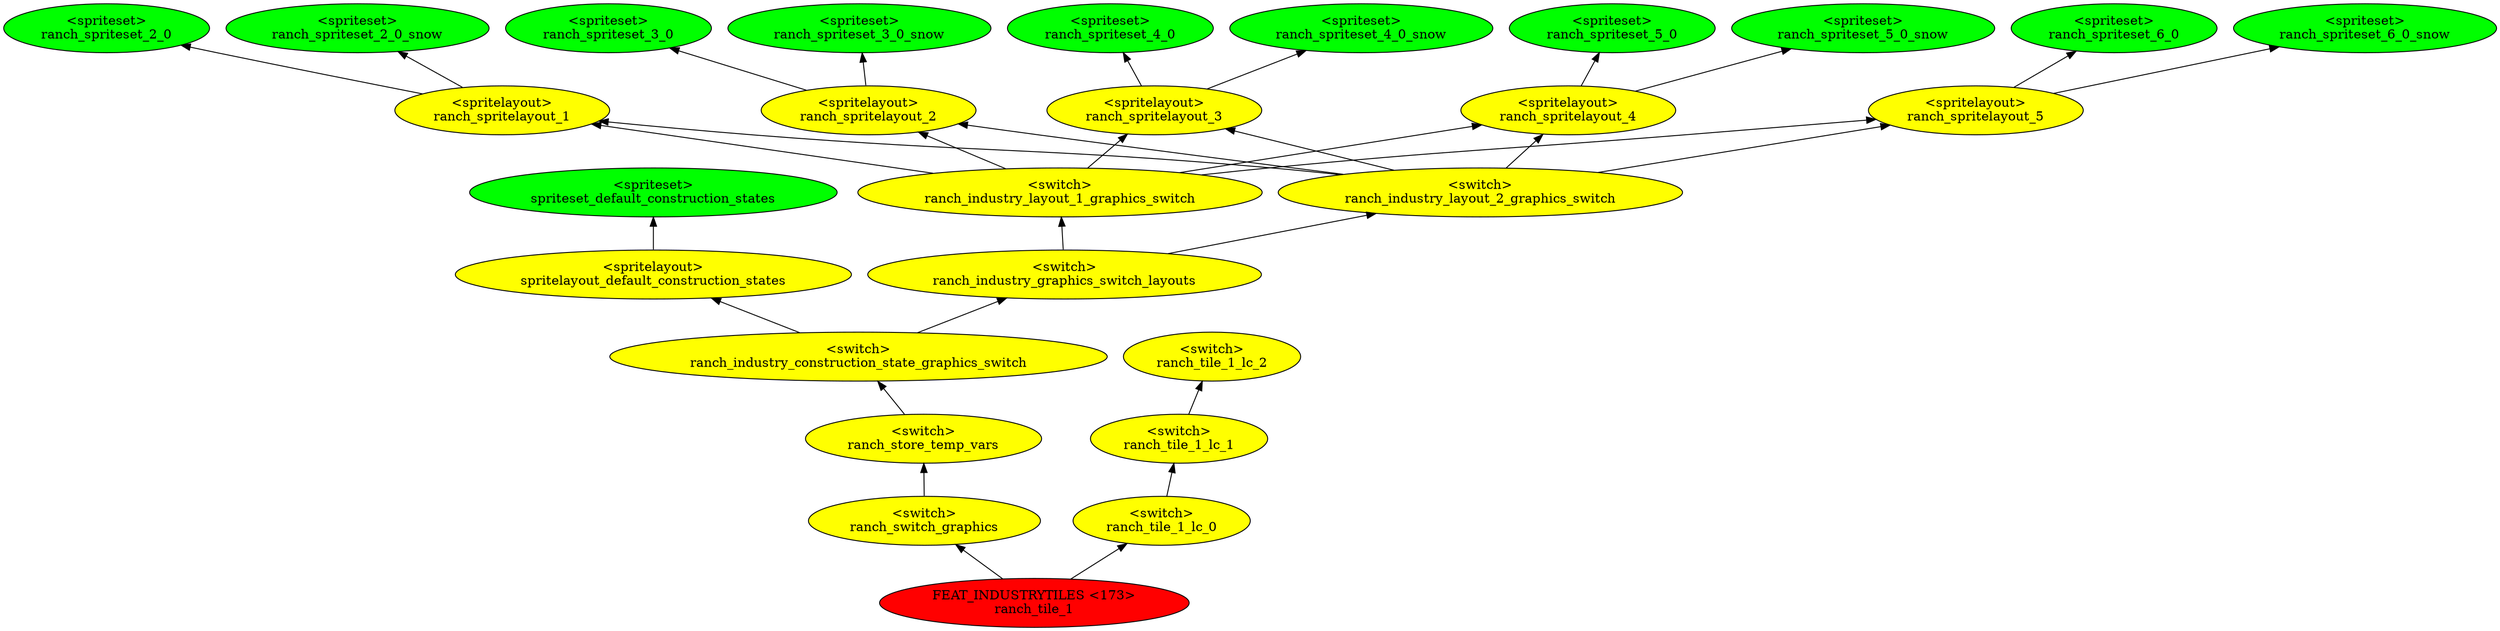digraph {
rankdir="BT"
spriteset_default_construction_states [fillcolor=green style="filled" label="<spriteset>\nspriteset_default_construction_states"]
spritelayout_default_construction_states [fillcolor=yellow style="filled" label="<spritelayout>\nspritelayout_default_construction_states"]
ranch_spriteset_2_0 [fillcolor=green style="filled" label="<spriteset>\nranch_spriteset_2_0"]
ranch_spriteset_2_0_snow [fillcolor=green style="filled" label="<spriteset>\nranch_spriteset_2_0_snow"]
ranch_spriteset_3_0 [fillcolor=green style="filled" label="<spriteset>\nranch_spriteset_3_0"]
ranch_spriteset_3_0_snow [fillcolor=green style="filled" label="<spriteset>\nranch_spriteset_3_0_snow"]
ranch_spriteset_4_0 [fillcolor=green style="filled" label="<spriteset>\nranch_spriteset_4_0"]
ranch_spriteset_4_0_snow [fillcolor=green style="filled" label="<spriteset>\nranch_spriteset_4_0_snow"]
ranch_spriteset_5_0 [fillcolor=green style="filled" label="<spriteset>\nranch_spriteset_5_0"]
ranch_spriteset_5_0_snow [fillcolor=green style="filled" label="<spriteset>\nranch_spriteset_5_0_snow"]
ranch_spriteset_6_0 [fillcolor=green style="filled" label="<spriteset>\nranch_spriteset_6_0"]
ranch_spriteset_6_0_snow [fillcolor=green style="filled" label="<spriteset>\nranch_spriteset_6_0_snow"]
ranch_spritelayout_1 [fillcolor=yellow style="filled" label="<spritelayout>\nranch_spritelayout_1"]
ranch_spritelayout_2 [fillcolor=yellow style="filled" label="<spritelayout>\nranch_spritelayout_2"]
ranch_spritelayout_3 [fillcolor=yellow style="filled" label="<spritelayout>\nranch_spritelayout_3"]
ranch_spritelayout_4 [fillcolor=yellow style="filled" label="<spritelayout>\nranch_spritelayout_4"]
ranch_spritelayout_5 [fillcolor=yellow style="filled" label="<spritelayout>\nranch_spritelayout_5"]
ranch_industry_layout_1_graphics_switch [fillcolor=yellow style="filled" label="<switch>\nranch_industry_layout_1_graphics_switch"]
ranch_industry_layout_2_graphics_switch [fillcolor=yellow style="filled" label="<switch>\nranch_industry_layout_2_graphics_switch"]
ranch_industry_graphics_switch_layouts [fillcolor=yellow style="filled" label="<switch>\nranch_industry_graphics_switch_layouts"]
ranch_industry_construction_state_graphics_switch [fillcolor=yellow style="filled" label="<switch>\nranch_industry_construction_state_graphics_switch"]
ranch_store_temp_vars [fillcolor=yellow style="filled" label="<switch>\nranch_store_temp_vars"]
ranch_switch_graphics [fillcolor=yellow style="filled" label="<switch>\nranch_switch_graphics"]
ranch_tile_1_lc_2 [fillcolor=yellow style="filled" label="<switch>\nranch_tile_1_lc_2"]
ranch_tile_1_lc_1 [fillcolor=yellow style="filled" label="<switch>\nranch_tile_1_lc_1"]
ranch_tile_1_lc_0 [fillcolor=yellow style="filled" label="<switch>\nranch_tile_1_lc_0"]
ranch_tile_1 [fillcolor=red style="filled" label="FEAT_INDUSTRYTILES <173>\nranch_tile_1"]
ranch_industry_construction_state_graphics_switch->spritelayout_default_construction_states
ranch_spritelayout_4->ranch_spriteset_5_0_snow
ranch_spritelayout_1->ranch_spriteset_2_0_snow
ranch_industry_layout_1_graphics_switch->ranch_spritelayout_5
ranch_tile_1_lc_0->ranch_tile_1_lc_1
ranch_industry_layout_1_graphics_switch->ranch_spritelayout_2
ranch_tile_1_lc_1->ranch_tile_1_lc_2
ranch_industry_graphics_switch_layouts->ranch_industry_layout_1_graphics_switch
ranch_industry_layout_2_graphics_switch->ranch_spritelayout_4
ranch_industry_layout_1_graphics_switch->ranch_spritelayout_1
ranch_spritelayout_1->ranch_spriteset_2_0
ranch_switch_graphics->ranch_store_temp_vars
ranch_industry_layout_2_graphics_switch->ranch_spritelayout_2
ranch_spritelayout_2->ranch_spriteset_3_0
ranch_industry_layout_2_graphics_switch->ranch_spritelayout_5
ranch_spritelayout_5->ranch_spriteset_6_0
ranch_store_temp_vars->ranch_industry_construction_state_graphics_switch
ranch_industry_layout_1_graphics_switch->ranch_spritelayout_4
ranch_industry_layout_1_graphics_switch->ranch_spritelayout_3
ranch_industry_construction_state_graphics_switch->ranch_industry_graphics_switch_layouts
ranch_spritelayout_2->ranch_spriteset_3_0_snow
ranch_industry_graphics_switch_layouts->ranch_industry_layout_2_graphics_switch
ranch_spritelayout_5->ranch_spriteset_6_0_snow
ranch_spritelayout_3->ranch_spriteset_4_0_snow
spritelayout_default_construction_states->spriteset_default_construction_states
ranch_spritelayout_3->ranch_spriteset_4_0
ranch_industry_layout_2_graphics_switch->ranch_spritelayout_3
ranch_tile_1->ranch_switch_graphics
ranch_tile_1->ranch_tile_1_lc_0
ranch_industry_layout_2_graphics_switch->ranch_spritelayout_1
ranch_spritelayout_4->ranch_spriteset_5_0
}

